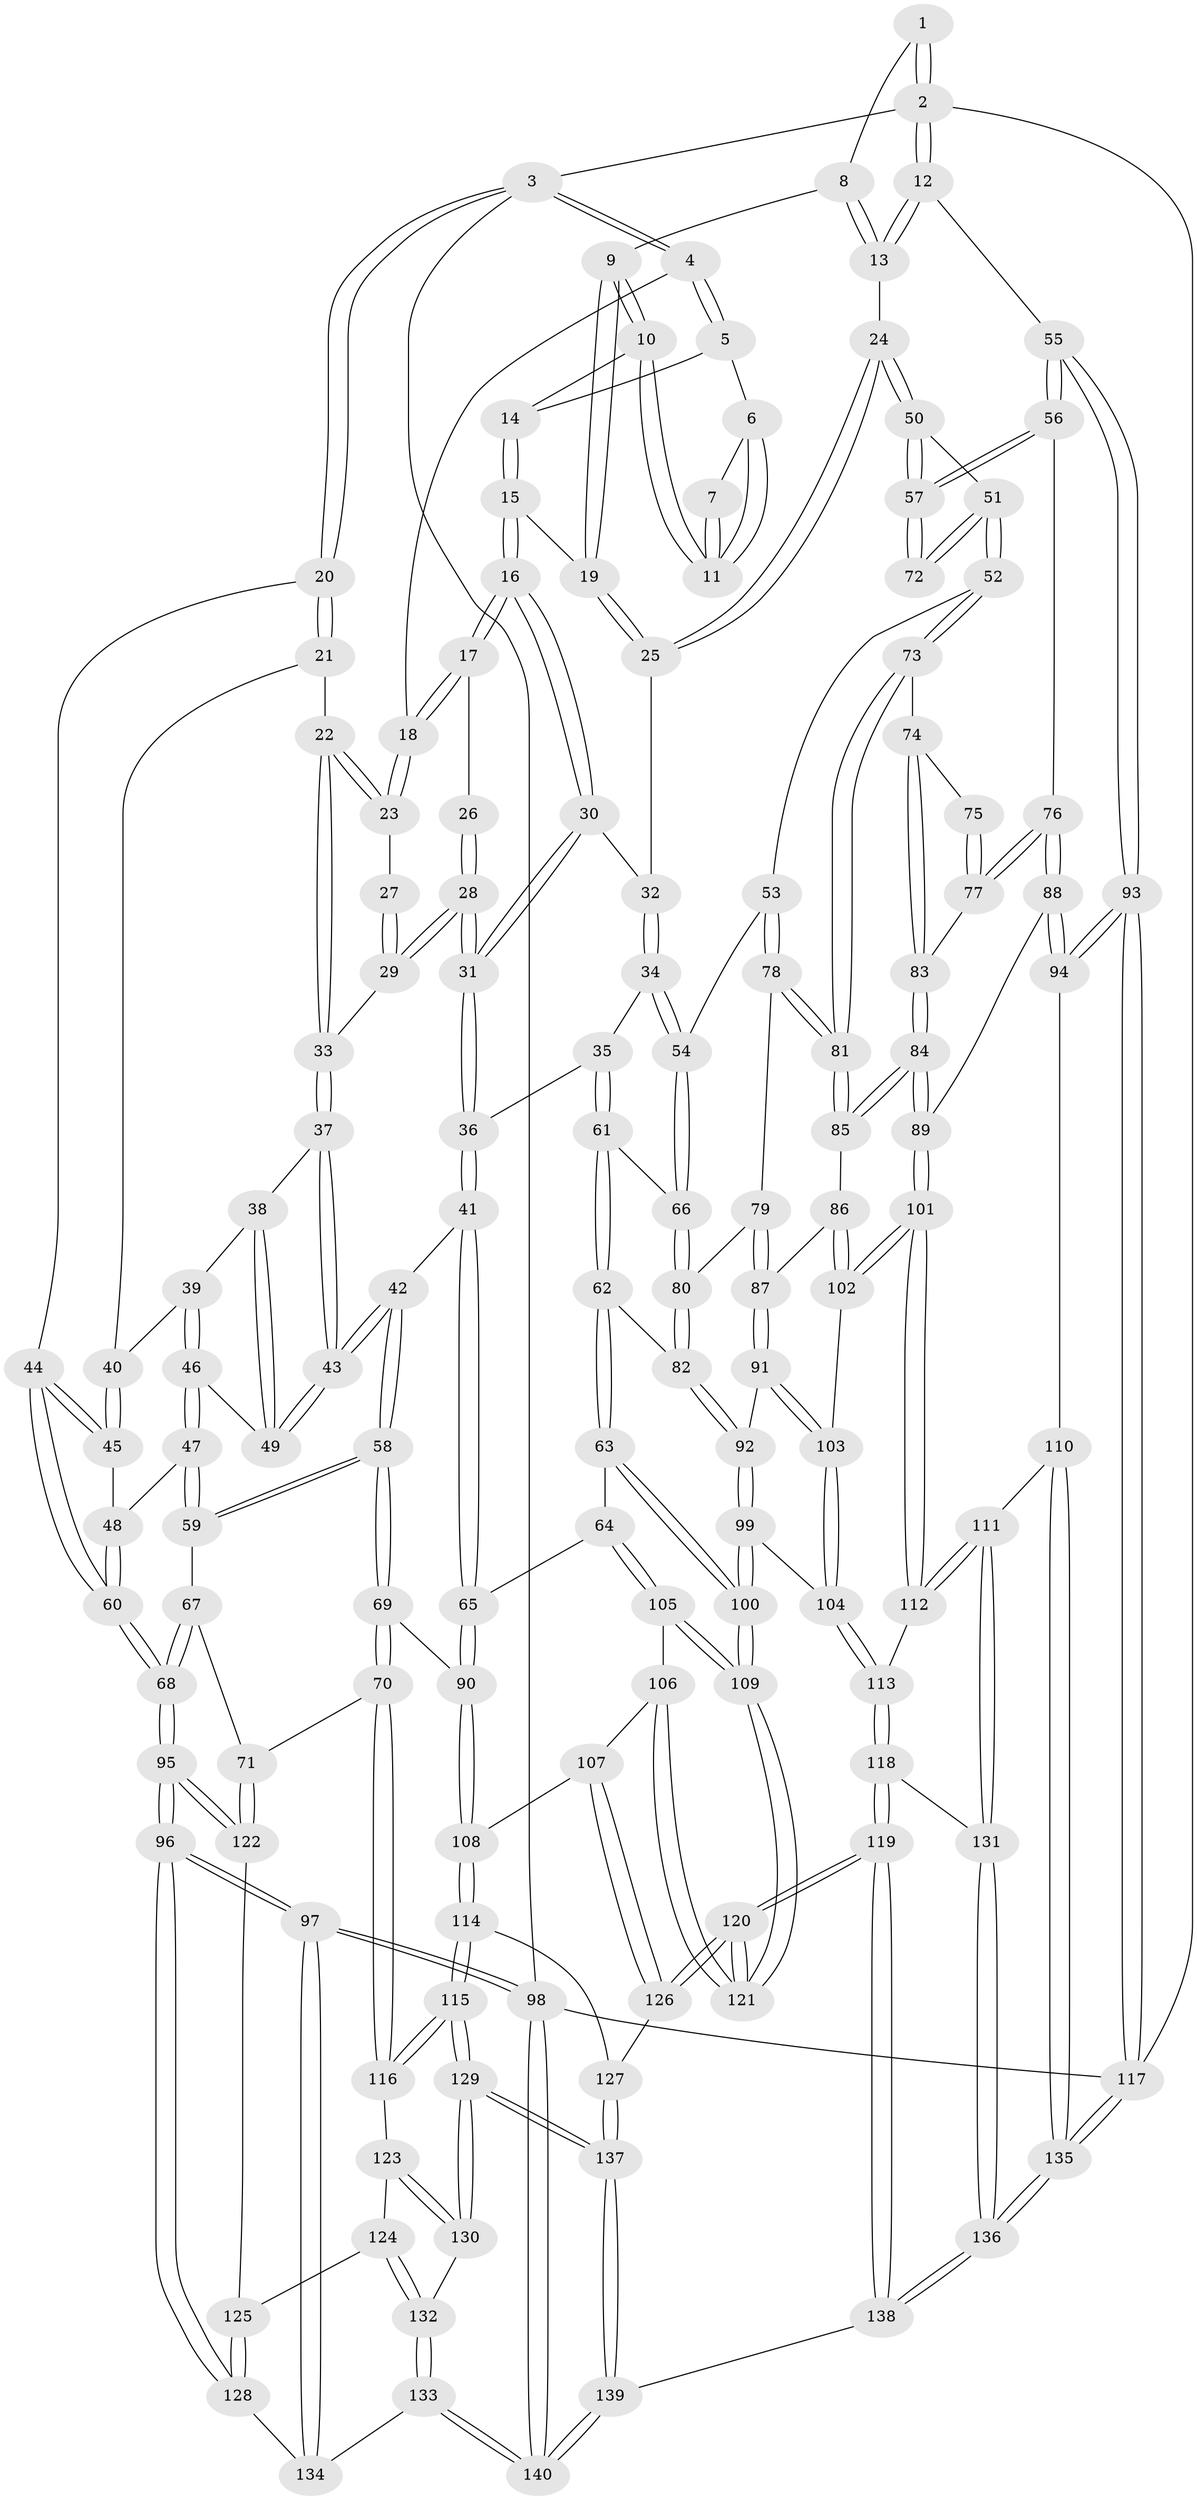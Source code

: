 // Generated by graph-tools (version 1.1) at 2025/51/03/09/25 03:51:06]
// undirected, 140 vertices, 347 edges
graph export_dot {
graph [start="1"]
  node [color=gray90,style=filled];
  1 [pos="+0.9046521495159487+0"];
  2 [pos="+1+0"];
  3 [pos="+0+0"];
  4 [pos="+0.43784421060189477+0"];
  5 [pos="+0.4738958089165589+0"];
  6 [pos="+0.5122135926296539+0"];
  7 [pos="+0.8507058923822333+0"];
  8 [pos="+0.8672062035430123+0.05196615573304072"];
  9 [pos="+0.7425599492504652+0.11269248588605679"];
  10 [pos="+0.7329882285974338+0.08270898744317663"];
  11 [pos="+0.733632673635336+0.07517844481254657"];
  12 [pos="+1+0.22179999175112372"];
  13 [pos="+0.9350867815263112+0.23307195121194285"];
  14 [pos="+0.6081114664414414+0.052656418038577485"];
  15 [pos="+0.633133193478608+0.14369618104919044"];
  16 [pos="+0.5455622337149022+0.22223019752452308"];
  17 [pos="+0.47627547816884946+0.1311942272709163"];
  18 [pos="+0.4231347111953147+0"];
  19 [pos="+0.7387788941257902+0.15331330987703926"];
  20 [pos="+0+0"];
  21 [pos="+0.1348006948469886+0.21057045776100494"];
  22 [pos="+0.1667955631717749+0.2128009335187056"];
  23 [pos="+0.24990070852312984+0.14787141277006038"];
  24 [pos="+0.8162577764111146+0.2839696806101699"];
  25 [pos="+0.8045187186093519+0.2767044875261304"];
  26 [pos="+0.41310848959212554+0.19510911903843117"];
  27 [pos="+0.38270351681882875+0.2038759798474824"];
  28 [pos="+0.42108529870746236+0.3357198757367088"];
  29 [pos="+0.3589790419615263+0.3103076402195342"];
  30 [pos="+0.5512551359377816+0.26428531990940585"];
  31 [pos="+0.446331522964528+0.35178550506949396"];
  32 [pos="+0.5976623182444833+0.2862742716660029"];
  33 [pos="+0.24457169341766474+0.29008131426471306"];
  34 [pos="+0.6220160301103232+0.421628974968744"];
  35 [pos="+0.5015366699501493+0.4611805666354488"];
  36 [pos="+0.4486459778534376+0.42720149836996335"];
  37 [pos="+0.2527293103480725+0.39070803587847003"];
  38 [pos="+0.19191144369563662+0.4202007667154863"];
  39 [pos="+0.1577953894342407+0.41989281870682554"];
  40 [pos="+0.11848754159018673+0.3205196488343172"];
  41 [pos="+0.3266133366449366+0.5281344705313192"];
  42 [pos="+0.313649842171847+0.5304002417687131"];
  43 [pos="+0.2793279937117731+0.46616331263311456"];
  44 [pos="+0+0.45638655262426014"];
  45 [pos="+0.08456484990635346+0.40586747475134927"];
  46 [pos="+0.14499337490496314+0.4672531034980319"];
  47 [pos="+0.12579513179333193+0.49213282929903446"];
  48 [pos="+0.09894822550863248+0.4722316461773805"];
  49 [pos="+0.1809790999098289+0.45219830152777485"];
  50 [pos="+0.8072696984859343+0.36557710978899993"];
  51 [pos="+0.7403757173226969+0.47909272216744236"];
  52 [pos="+0.7398089375316474+0.4796049116527708"];
  53 [pos="+0.7339031870598791+0.4820816158024347"];
  54 [pos="+0.7310243805471598+0.4826312171415499"];
  55 [pos="+1+0.5204736703667346"];
  56 [pos="+1+0.5321813066606571"];
  57 [pos="+1+0.5192086513204698"];
  58 [pos="+0.24932735125464578+0.5936861768442144"];
  59 [pos="+0.1270886670104723+0.4953115944810275"];
  60 [pos="+0+0.527180449341489"];
  61 [pos="+0.540594068939855+0.5416813318951939"];
  62 [pos="+0.5102881322648906+0.630605716811374"];
  63 [pos="+0.49898397232349523+0.6399298592385874"];
  64 [pos="+0.4840773469720261+0.6471116185779152"];
  65 [pos="+0.470317345959547+0.6459701585318985"];
  66 [pos="+0.6635494616868846+0.5403571806860377"];
  67 [pos="+0.08452763949381474+0.5450719207551046"];
  68 [pos="+0+0.6618974445276793"];
  69 [pos="+0.2381081135747837+0.6261026894945162"];
  70 [pos="+0.1808129471368164+0.68866754292914"];
  71 [pos="+0.1731631666632586+0.6901305120816374"];
  72 [pos="+0.8904822056504825+0.5446848489148323"];
  73 [pos="+0.78622948031697+0.5600749436896064"];
  74 [pos="+0.8335218166627979+0.59754848906381"];
  75 [pos="+0.8879765679697473+0.5494038978564341"];
  76 [pos="+0.9366631637454961+0.6371898217063076"];
  77 [pos="+0.8790702589090776+0.6082483271410525"];
  78 [pos="+0.7372475889672451+0.6232278695200297"];
  79 [pos="+0.7369594192233687+0.6234836821710992"];
  80 [pos="+0.6524279704306979+0.6182302076370567"];
  81 [pos="+0.7853992983809764+0.6497954870714434"];
  82 [pos="+0.6412006804058091+0.6576430775796004"];
  83 [pos="+0.8434651765209691+0.624876624128144"];
  84 [pos="+0.8310707751471049+0.6798767164924582"];
  85 [pos="+0.7991107499071517+0.6721640988791284"];
  86 [pos="+0.7655111696385835+0.6880158233412738"];
  87 [pos="+0.6983989486688643+0.6825228919539414"];
  88 [pos="+0.9055589132468735+0.6926060056248877"];
  89 [pos="+0.8452429040793842+0.6947203570929553"];
  90 [pos="+0.37678071503116306+0.7232132388744108"];
  91 [pos="+0.6923271345781663+0.6844869250630571"];
  92 [pos="+0.6439628213188352+0.6630529871996373"];
  93 [pos="+1+0.8268744528056359"];
  94 [pos="+0.9884751495880257+0.7851577803329105"];
  95 [pos="+0+0.6808216892013284"];
  96 [pos="+0+0.8093884355373159"];
  97 [pos="+0+0.9548752191147389"];
  98 [pos="+0+1"];
  99 [pos="+0.6080311854581966+0.7420510418467998"];
  100 [pos="+0.5978826092644143+0.7518680845383305"];
  101 [pos="+0.8137890263834903+0.8129509918071075"];
  102 [pos="+0.7541057285002885+0.7442601558357702"];
  103 [pos="+0.7025105153117128+0.7411731220361926"];
  104 [pos="+0.6935268640036079+0.7607240012150174"];
  105 [pos="+0.4910482483780035+0.7056984970586809"];
  106 [pos="+0.48073499432269273+0.7598900411410497"];
  107 [pos="+0.4484020636358824+0.7958728588050797"];
  108 [pos="+0.38061189651126376+0.7960138887499534"];
  109 [pos="+0.5854616006598292+0.781145125291933"];
  110 [pos="+0.8534964769658515+0.8454344951167948"];
  111 [pos="+0.824779083967001+0.8433074217377028"];
  112 [pos="+0.8138107751692653+0.813284148903524"];
  113 [pos="+0.6951991209056374+0.7832274659411053"];
  114 [pos="+0.36143524800165505+0.8195149754150326"];
  115 [pos="+0.32133511331213177+0.8556576273845907"];
  116 [pos="+0.22816588087791456+0.7708988014647775"];
  117 [pos="+1+1"];
  118 [pos="+0.6339526904798736+0.8782536337627671"];
  119 [pos="+0.620922709272066+0.8847378594508536"];
  120 [pos="+0.5912860021584225+0.8614119658525352"];
  121 [pos="+0.5825234940417418+0.8007820269774286"];
  122 [pos="+0.056312278330527196+0.7255973624225095"];
  123 [pos="+0.17377830681727652+0.866571887997876"];
  124 [pos="+0.13580689162983878+0.8737194976022005"];
  125 [pos="+0.08581084803038151+0.8144251028824891"];
  126 [pos="+0.5180207270764843+0.8679574549919822"];
  127 [pos="+0.4861242926305924+0.8948444245324328"];
  128 [pos="+0.05062474065232338+0.9092950567739225"];
  129 [pos="+0.31318560786772753+0.94115608287941"];
  130 [pos="+0.2524029691420691+0.9190734155197713"];
  131 [pos="+0.8069269275366044+0.8654824833072305"];
  132 [pos="+0.13011878955111789+0.9244688426172233"];
  133 [pos="+0.1016312089372473+0.9812172501936233"];
  134 [pos="+0.06615962862498999+0.9428657095157412"];
  135 [pos="+1+1"];
  136 [pos="+0.7732128347381068+1"];
  137 [pos="+0.34860144000759063+1"];
  138 [pos="+0.6480208507677723+1"];
  139 [pos="+0.34752808991968126+1"];
  140 [pos="+0.14622142121123924+1"];
  1 -- 2;
  1 -- 2;
  1 -- 8;
  2 -- 3;
  2 -- 12;
  2 -- 12;
  2 -- 117;
  3 -- 4;
  3 -- 4;
  3 -- 20;
  3 -- 20;
  3 -- 98;
  4 -- 5;
  4 -- 5;
  4 -- 18;
  5 -- 6;
  5 -- 14;
  6 -- 7;
  6 -- 11;
  6 -- 11;
  7 -- 11;
  7 -- 11;
  8 -- 9;
  8 -- 13;
  8 -- 13;
  9 -- 10;
  9 -- 10;
  9 -- 19;
  9 -- 19;
  10 -- 11;
  10 -- 11;
  10 -- 14;
  12 -- 13;
  12 -- 13;
  12 -- 55;
  13 -- 24;
  14 -- 15;
  14 -- 15;
  15 -- 16;
  15 -- 16;
  15 -- 19;
  16 -- 17;
  16 -- 17;
  16 -- 30;
  16 -- 30;
  17 -- 18;
  17 -- 18;
  17 -- 26;
  18 -- 23;
  18 -- 23;
  19 -- 25;
  19 -- 25;
  20 -- 21;
  20 -- 21;
  20 -- 44;
  21 -- 22;
  21 -- 40;
  22 -- 23;
  22 -- 23;
  22 -- 33;
  22 -- 33;
  23 -- 27;
  24 -- 25;
  24 -- 25;
  24 -- 50;
  24 -- 50;
  25 -- 32;
  26 -- 28;
  26 -- 28;
  27 -- 29;
  27 -- 29;
  28 -- 29;
  28 -- 29;
  28 -- 31;
  28 -- 31;
  29 -- 33;
  30 -- 31;
  30 -- 31;
  30 -- 32;
  31 -- 36;
  31 -- 36;
  32 -- 34;
  32 -- 34;
  33 -- 37;
  33 -- 37;
  34 -- 35;
  34 -- 54;
  34 -- 54;
  35 -- 36;
  35 -- 61;
  35 -- 61;
  36 -- 41;
  36 -- 41;
  37 -- 38;
  37 -- 43;
  37 -- 43;
  38 -- 39;
  38 -- 49;
  38 -- 49;
  39 -- 40;
  39 -- 46;
  39 -- 46;
  40 -- 45;
  40 -- 45;
  41 -- 42;
  41 -- 65;
  41 -- 65;
  42 -- 43;
  42 -- 43;
  42 -- 58;
  42 -- 58;
  43 -- 49;
  43 -- 49;
  44 -- 45;
  44 -- 45;
  44 -- 60;
  44 -- 60;
  45 -- 48;
  46 -- 47;
  46 -- 47;
  46 -- 49;
  47 -- 48;
  47 -- 59;
  47 -- 59;
  48 -- 60;
  48 -- 60;
  50 -- 51;
  50 -- 57;
  50 -- 57;
  51 -- 52;
  51 -- 52;
  51 -- 72;
  51 -- 72;
  52 -- 53;
  52 -- 73;
  52 -- 73;
  53 -- 54;
  53 -- 78;
  53 -- 78;
  54 -- 66;
  54 -- 66;
  55 -- 56;
  55 -- 56;
  55 -- 93;
  55 -- 93;
  56 -- 57;
  56 -- 57;
  56 -- 76;
  57 -- 72;
  57 -- 72;
  58 -- 59;
  58 -- 59;
  58 -- 69;
  58 -- 69;
  59 -- 67;
  60 -- 68;
  60 -- 68;
  61 -- 62;
  61 -- 62;
  61 -- 66;
  62 -- 63;
  62 -- 63;
  62 -- 82;
  63 -- 64;
  63 -- 100;
  63 -- 100;
  64 -- 65;
  64 -- 105;
  64 -- 105;
  65 -- 90;
  65 -- 90;
  66 -- 80;
  66 -- 80;
  67 -- 68;
  67 -- 68;
  67 -- 71;
  68 -- 95;
  68 -- 95;
  69 -- 70;
  69 -- 70;
  69 -- 90;
  70 -- 71;
  70 -- 116;
  70 -- 116;
  71 -- 122;
  71 -- 122;
  73 -- 74;
  73 -- 81;
  73 -- 81;
  74 -- 75;
  74 -- 83;
  74 -- 83;
  75 -- 77;
  75 -- 77;
  76 -- 77;
  76 -- 77;
  76 -- 88;
  76 -- 88;
  77 -- 83;
  78 -- 79;
  78 -- 81;
  78 -- 81;
  79 -- 80;
  79 -- 87;
  79 -- 87;
  80 -- 82;
  80 -- 82;
  81 -- 85;
  81 -- 85;
  82 -- 92;
  82 -- 92;
  83 -- 84;
  83 -- 84;
  84 -- 85;
  84 -- 85;
  84 -- 89;
  84 -- 89;
  85 -- 86;
  86 -- 87;
  86 -- 102;
  86 -- 102;
  87 -- 91;
  87 -- 91;
  88 -- 89;
  88 -- 94;
  88 -- 94;
  89 -- 101;
  89 -- 101;
  90 -- 108;
  90 -- 108;
  91 -- 92;
  91 -- 103;
  91 -- 103;
  92 -- 99;
  92 -- 99;
  93 -- 94;
  93 -- 94;
  93 -- 117;
  93 -- 117;
  94 -- 110;
  95 -- 96;
  95 -- 96;
  95 -- 122;
  95 -- 122;
  96 -- 97;
  96 -- 97;
  96 -- 128;
  96 -- 128;
  97 -- 98;
  97 -- 98;
  97 -- 134;
  97 -- 134;
  98 -- 140;
  98 -- 140;
  98 -- 117;
  99 -- 100;
  99 -- 100;
  99 -- 104;
  100 -- 109;
  100 -- 109;
  101 -- 102;
  101 -- 102;
  101 -- 112;
  101 -- 112;
  102 -- 103;
  103 -- 104;
  103 -- 104;
  104 -- 113;
  104 -- 113;
  105 -- 106;
  105 -- 109;
  105 -- 109;
  106 -- 107;
  106 -- 121;
  106 -- 121;
  107 -- 108;
  107 -- 126;
  107 -- 126;
  108 -- 114;
  108 -- 114;
  109 -- 121;
  109 -- 121;
  110 -- 111;
  110 -- 135;
  110 -- 135;
  111 -- 112;
  111 -- 112;
  111 -- 131;
  111 -- 131;
  112 -- 113;
  113 -- 118;
  113 -- 118;
  114 -- 115;
  114 -- 115;
  114 -- 127;
  115 -- 116;
  115 -- 116;
  115 -- 129;
  115 -- 129;
  116 -- 123;
  117 -- 135;
  117 -- 135;
  118 -- 119;
  118 -- 119;
  118 -- 131;
  119 -- 120;
  119 -- 120;
  119 -- 138;
  119 -- 138;
  120 -- 121;
  120 -- 121;
  120 -- 126;
  120 -- 126;
  122 -- 125;
  123 -- 124;
  123 -- 130;
  123 -- 130;
  124 -- 125;
  124 -- 132;
  124 -- 132;
  125 -- 128;
  125 -- 128;
  126 -- 127;
  127 -- 137;
  127 -- 137;
  128 -- 134;
  129 -- 130;
  129 -- 130;
  129 -- 137;
  129 -- 137;
  130 -- 132;
  131 -- 136;
  131 -- 136;
  132 -- 133;
  132 -- 133;
  133 -- 134;
  133 -- 140;
  133 -- 140;
  135 -- 136;
  135 -- 136;
  136 -- 138;
  136 -- 138;
  137 -- 139;
  137 -- 139;
  138 -- 139;
  139 -- 140;
  139 -- 140;
}
